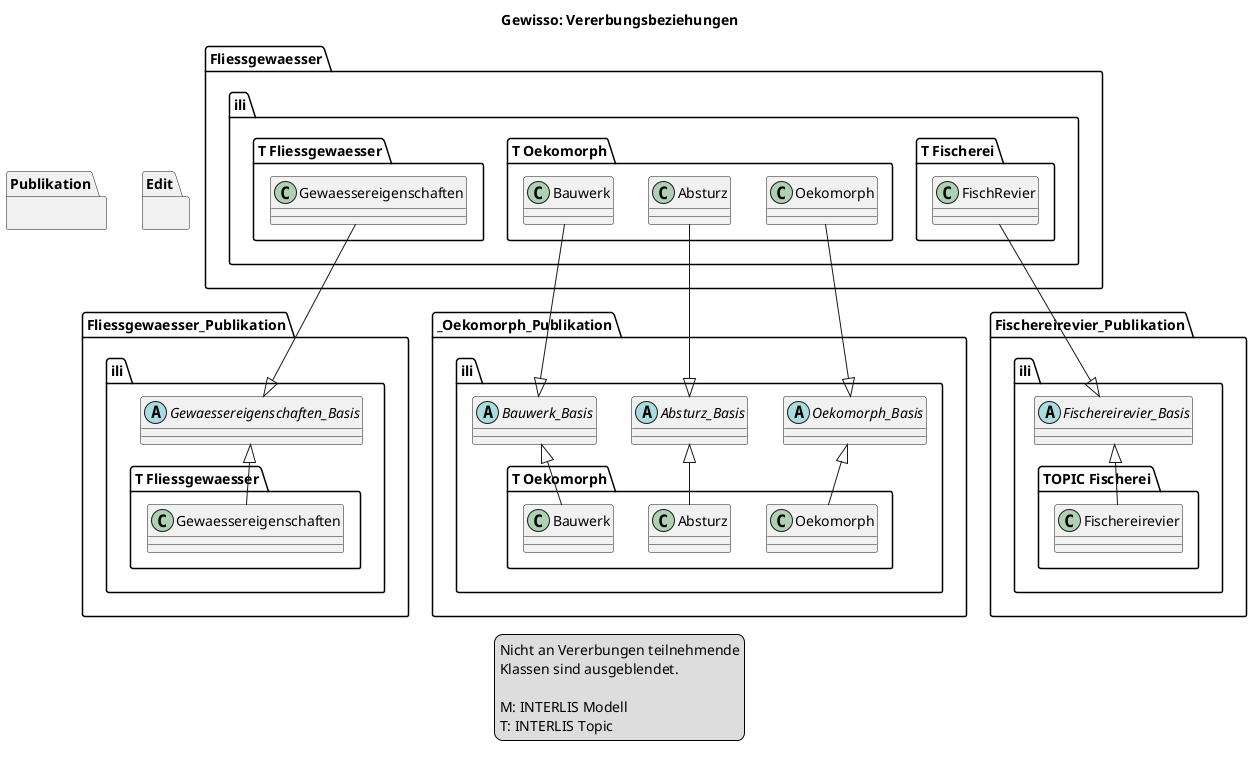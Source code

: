 @startuml

title Gewisso: Vererbungsbeziehungen

package Publikation {
	package "..._Oekomorph_Publikation.ili" {
		abstract "Oekomorph_Basis" as morph_b
		abstract "Absturz_Basis" as sturz_b
		abstract "Bauwerk_Basis" as bau_b
		
		package "T Oekomorph" {
			class "Oekomorph" as morph
			class "Absturz" as sturz
			class "Bauwerk" as bau
		}
		morph_b <|-- morph 
		sturz_b <|-- sturz
		bau_b <|-- bau
	}
	
	package "...Fliessgewaesser_Publikation.ili" {
		abstract "Gewaessereigenschaften_Basis" as gew_b
		
		package "T Fliessgewaesser" {
			class "Gewaessereigenschaften" as gew
		}
		
		gew_b <|-- gew
	}
	
	package "...Fischereirevier_Publikation.ili" {
		abstract "Fischereirevier_Basis" as fisch_b
		
		package "TOPIC Fischerei" {
			class "Fischereirevier" as fisch
		}
		
		fisch_b <|-- fisch
	}
}

package Edit {
	package "...Fliessgewaesser.ili" {
		package "T Fliessgewaesser." {
			class "Gewaessereigenschaften" as gew_e
		}
		
		package "T Oekomorph." {
			class "Oekomorph" as morph_e
			class "Absturz" as sturz_e
			class "Bauwerk" as bau_e
		}
		
		package "T Fischerei." {
			class "FischRevier" as fisch_e
		}
	}
}

gew_b <|-up- gew_e

morph_b <|-up- morph_e 
sturz_b <|-up- sturz_e
bau_b <|-up- bau_e

fisch_b <|-up- fisch_e

legend
	Nicht an Vererbungen teilnehmende
	Klassen sind ausgeblendet.
	
	M: INTERLIS Modell
	T: INTERLIS Topic
end legend

@enduml
